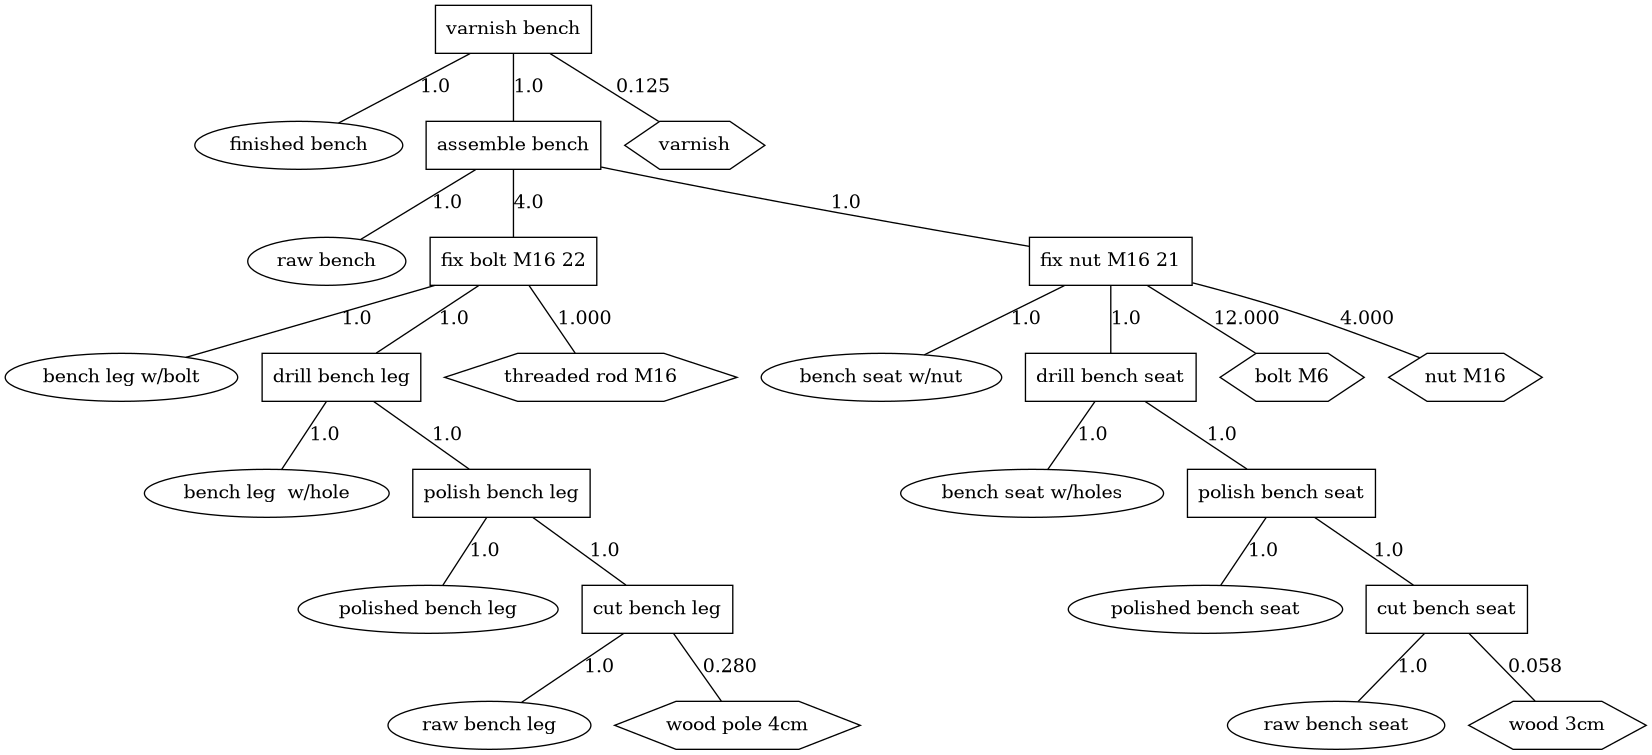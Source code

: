 @startuml
graph TreeDiagram {
"varnish bench" [shape=rectangle]
"varnish bench" -- "finished bench"[label = 1.0]
"varnish bench" -- "assemble bench"[label = 1.0]
"varnish bench" -- "varnish"[label = 0.125]
"varnish" [shape=hexagon]
"assemble bench" [shape=rectangle]
"assemble bench" -- "raw bench"[label = 1.0]
"assemble bench" -- "fix bolt M16 22"[label = 4.0]
"assemble bench" -- "fix nut M16 21"[label = 1.0]
"fix nut M16 21" [shape=rectangle]
"fix nut M16 21" -- "bench seat w/nut"[label = 1.0]
"fix nut M16 21" -- "drill bench seat"[label = 1.0]
"fix nut M16 21" -- "bolt M6"[label = 12.000]
"bolt M6" [shape=hexagon]
"fix nut M16 21" -- "nut M16"[label = 4.000]
"nut M16" [shape=hexagon]
"fix bolt M16 22" [shape=rectangle]
"fix bolt M16 22" -- "bench leg w/bolt"[label = 1.0]
"fix bolt M16 22" -- "drill bench leg"[label = 1.0]
"fix bolt M16 22" -- "threaded rod M16"[label = 1.000]
"threaded rod M16" [shape=hexagon]
"drill bench leg" [shape=rectangle]
"drill bench leg" -- "bench leg  w/hole"[label = 1.0]
"drill bench leg" -- "polish bench leg"[label = 1.0]
"polish bench leg" [shape=rectangle]
"polish bench leg" -- "polished bench leg"[label = 1.0]
"polish bench leg" -- "cut bench leg"[label = 1.0]
"cut bench leg" [shape=rectangle]
"cut bench leg" -- "raw bench leg"[label = 1.0]
"cut bench leg" -- "wood pole 4cm"[label = 0.280]
"wood pole 4cm" [shape=hexagon]
"drill bench seat" [shape=rectangle]
"drill bench seat" -- "bench seat w/holes"[label = 1.0]
"drill bench seat" -- "polish bench seat"[label = 1.0]
"polish bench seat" [shape=rectangle]
"polish bench seat" -- "polished bench seat"[label = 1.0]
"polish bench seat" -- "cut bench seat"[label = 1.0]
"cut bench seat" [shape=rectangle]
"cut bench seat" -- "raw bench seat"[label = 1.0]
"cut bench seat" -- "wood 3cm"[label = 0.058]
"wood 3cm" [shape=hexagon]
}
@enduml
